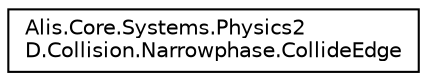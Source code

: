 digraph "Graphical Class Hierarchy"
{
 // LATEX_PDF_SIZE
  edge [fontname="Helvetica",fontsize="10",labelfontname="Helvetica",labelfontsize="10"];
  node [fontname="Helvetica",fontsize="10",shape=record];
  rankdir="LR";
  Node0 [label="Alis.Core.Systems.Physics2\lD.Collision.Narrowphase.CollideEdge",height=0.2,width=0.4,color="black", fillcolor="white", style="filled",URL="$class_alis_1_1_core_1_1_systems_1_1_physics2_d_1_1_collision_1_1_narrowphase_1_1_collide_edge.html",tooltip="The collide edge class"];
}
